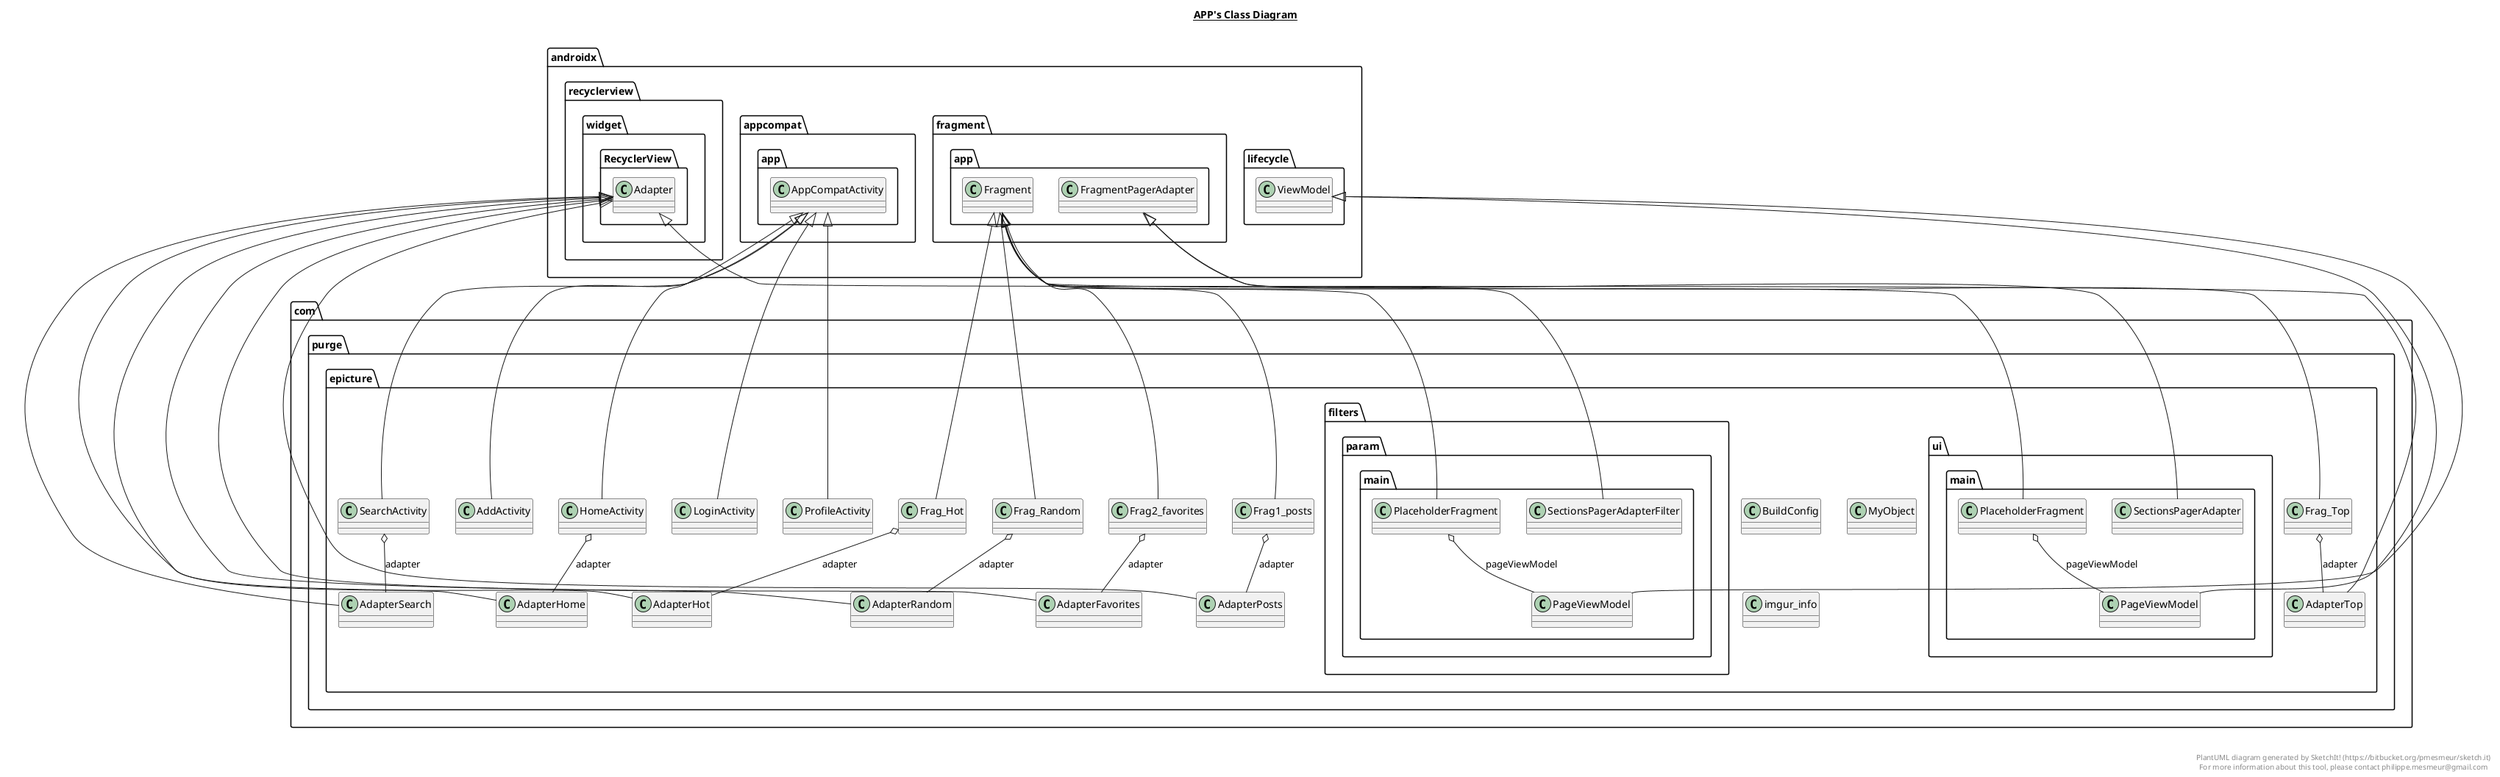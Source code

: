 @startuml

title __APP's Class Diagram__\n

  namespace com.purge.epicture {
    class com.purge.epicture.AdapterFavorites {
    }
  }
  

  namespace com.purge.epicture {
    class com.purge.epicture.AdapterHome {
    }
  }
  

  namespace com.purge.epicture {
    class com.purge.epicture.AdapterHot {
    }
  }
  

  namespace com.purge.epicture {
    class com.purge.epicture.AdapterPosts {
    }
  }
  

  namespace com.purge.epicture {
    class com.purge.epicture.AdapterRandom {
    }
  }
  

  namespace com.purge.epicture {
    class com.purge.epicture.AdapterSearch {
    }
  }
  

  namespace com.purge.epicture {
    class com.purge.epicture.AdapterTop {
    }
  }
  

  namespace com.purge.epicture {
    class com.purge.epicture.AddActivity {
    }
  }
  

  namespace com.purge.epicture {
    class com.purge.epicture.BuildConfig {
    }
  }
  

  namespace com.purge.epicture {
    class com.purge.epicture.Frag1_posts {
    }
  }
  

  namespace com.purge.epicture {
    class com.purge.epicture.Frag2_favorites {
    }
  }
  

  namespace com.purge.epicture {
    class com.purge.epicture.Frag_Hot {
    }
  }
  

  namespace com.purge.epicture {
    class com.purge.epicture.Frag_Random {
    }
  }
  

  namespace com.purge.epicture {
    class com.purge.epicture.Frag_Top {
    }
  }
  

  namespace com.purge.epicture {
    class com.purge.epicture.HomeActivity {
    }
  }
  

  namespace com.purge.epicture {
    class com.purge.epicture.LoginActivity {
    }
  }
  

  namespace com.purge.epicture {
    class com.purge.epicture.MyObject {
    }
  }
  

  namespace com.purge.epicture {
    class com.purge.epicture.ProfileActivity {
    }
  }
  

  namespace com.purge.epicture {
    class com.purge.epicture.SearchActivity {
    }
  }
  

  namespace com.purge.epicture {
    namespace filters.param.main {
      class com.purge.epicture.filters.param.main.PageViewModel {
      }
    }
  }
  

  namespace com.purge.epicture {
    namespace filters.param.main {
      class com.purge.epicture.filters.param.main.PlaceholderFragment {
      }
    }
  }
  

  namespace com.purge.epicture {
    namespace filters.param.main {
      class com.purge.epicture.filters.param.main.SectionsPagerAdapterFilter {
      }
    }
  }
  

  namespace com.purge.epicture {
    class com.purge.epicture.imgur_info {
    }
  }
  

  namespace com.purge.epicture {
    namespace ui.main {
      class com.purge.epicture.ui.main.PageViewModel {
      }
    }
  }
  

  namespace com.purge.epicture {
    namespace ui.main {
      class com.purge.epicture.ui.main.PlaceholderFragment {
      }
    }
  }
  

  namespace com.purge.epicture {
    namespace ui.main {
      class com.purge.epicture.ui.main.SectionsPagerAdapter {
      }
    }
  }
  

  com.purge.epicture.AdapterFavorites -up-|> androidx.recyclerview.widget.RecyclerView.Adapter
  com.purge.epicture.AdapterFavorites o-- com.purge.epicture.AdapterFavorites.OnItemClickListener : mListener
  com.purge.epicture.AdapterHome -up-|> androidx.recyclerview.widget.RecyclerView.Adapter
  com.purge.epicture.AdapterHome o-- com.purge.epicture.AdapterHome.OnItemClickListener : mListener
  com.purge.epicture.AdapterHot -up-|> androidx.recyclerview.widget.RecyclerView.Adapter
  com.purge.epicture.AdapterHot o-- com.purge.epicture.AdapterHot.OnItemClickListener : mListener
  com.purge.epicture.AdapterPosts -up-|> androidx.recyclerview.widget.RecyclerView.Adapter
  com.purge.epicture.AdapterPosts o-- com.purge.epicture.AdapterPosts.OnItemClickListener : mListener
  com.purge.epicture.AdapterRandom -up-|> androidx.recyclerview.widget.RecyclerView.Adapter
  com.purge.epicture.AdapterRandom o-- com.purge.epicture.AdapterRandom.OnItemClickListener : mListener
  com.purge.epicture.AdapterSearch -up-|> androidx.recyclerview.widget.RecyclerView.Adapter
  com.purge.epicture.AdapterSearch o-- com.purge.epicture.AdapterSearch.OnItemClickListener : mListener
  com.purge.epicture.AdapterTop -up-|> androidx.recyclerview.widget.RecyclerView.Adapter
  com.purge.epicture.AdapterTop o-- com.purge.epicture.AdapterTop.OnItemClickListener : mListener
  com.purge.epicture.AddActivity -up-|> androidx.appcompat.app.AppCompatActivity
  com.purge.epicture.Frag1_posts -up-|> androidx.fragment.app.Fragment
  com.purge.epicture.Frag1_posts o-- com.purge.epicture.AdapterPosts : adapter
  com.purge.epicture.Frag2_favorites -up-|> androidx.fragment.app.Fragment
  com.purge.epicture.Frag2_favorites o-- com.purge.epicture.AdapterFavorites : adapter
  com.purge.epicture.Frag_Hot -up-|> androidx.fragment.app.Fragment
  com.purge.epicture.Frag_Hot o-- com.purge.epicture.AdapterHot : adapter
  com.purge.epicture.Frag_Random -up-|> androidx.fragment.app.Fragment
  com.purge.epicture.Frag_Random o-- com.purge.epicture.AdapterRandom : adapter
  com.purge.epicture.Frag_Top -up-|> androidx.fragment.app.Fragment
  com.purge.epicture.Frag_Top o-- com.purge.epicture.AdapterTop : adapter
  com.purge.epicture.HomeActivity -up-|> androidx.appcompat.app.AppCompatActivity
  com.purge.epicture.HomeActivity o-- com.purge.epicture.AdapterHome : adapter
  com.purge.epicture.LoginActivity -up-|> androidx.appcompat.app.AppCompatActivity
  com.purge.epicture.ProfileActivity -up-|> androidx.appcompat.app.AppCompatActivity
  com.purge.epicture.SearchActivity -up-|> androidx.appcompat.app.AppCompatActivity
  com.purge.epicture.SearchActivity o-- com.purge.epicture.AdapterSearch : adapter
  com.purge.epicture.filters.param.main.PageViewModel -up-|> androidx.lifecycle.ViewModel
  com.purge.epicture.filters.param.main.PlaceholderFragment -up-|> androidx.fragment.app.Fragment
  com.purge.epicture.filters.param.main.PlaceholderFragment o-- com.purge.epicture.filters.param.main.PageViewModel : pageViewModel
  com.purge.epicture.filters.param.main.SectionsPagerAdapterFilter -up-|> androidx.fragment.app.FragmentPagerAdapter
  com.purge.epicture.ui.main.PageViewModel -up-|> androidx.lifecycle.ViewModel
  com.purge.epicture.ui.main.PlaceholderFragment -up-|> androidx.fragment.app.Fragment
  com.purge.epicture.ui.main.PlaceholderFragment o-- com.purge.epicture.ui.main.PageViewModel : pageViewModel
  com.purge.epicture.ui.main.SectionsPagerAdapter -up-|> androidx.fragment.app.FragmentPagerAdapter


right footer


PlantUML diagram generated by SketchIt! (https://bitbucket.org/pmesmeur/sketch.it)
For more information about this tool, please contact philippe.mesmeur@gmail.com
endfooter

@enduml
